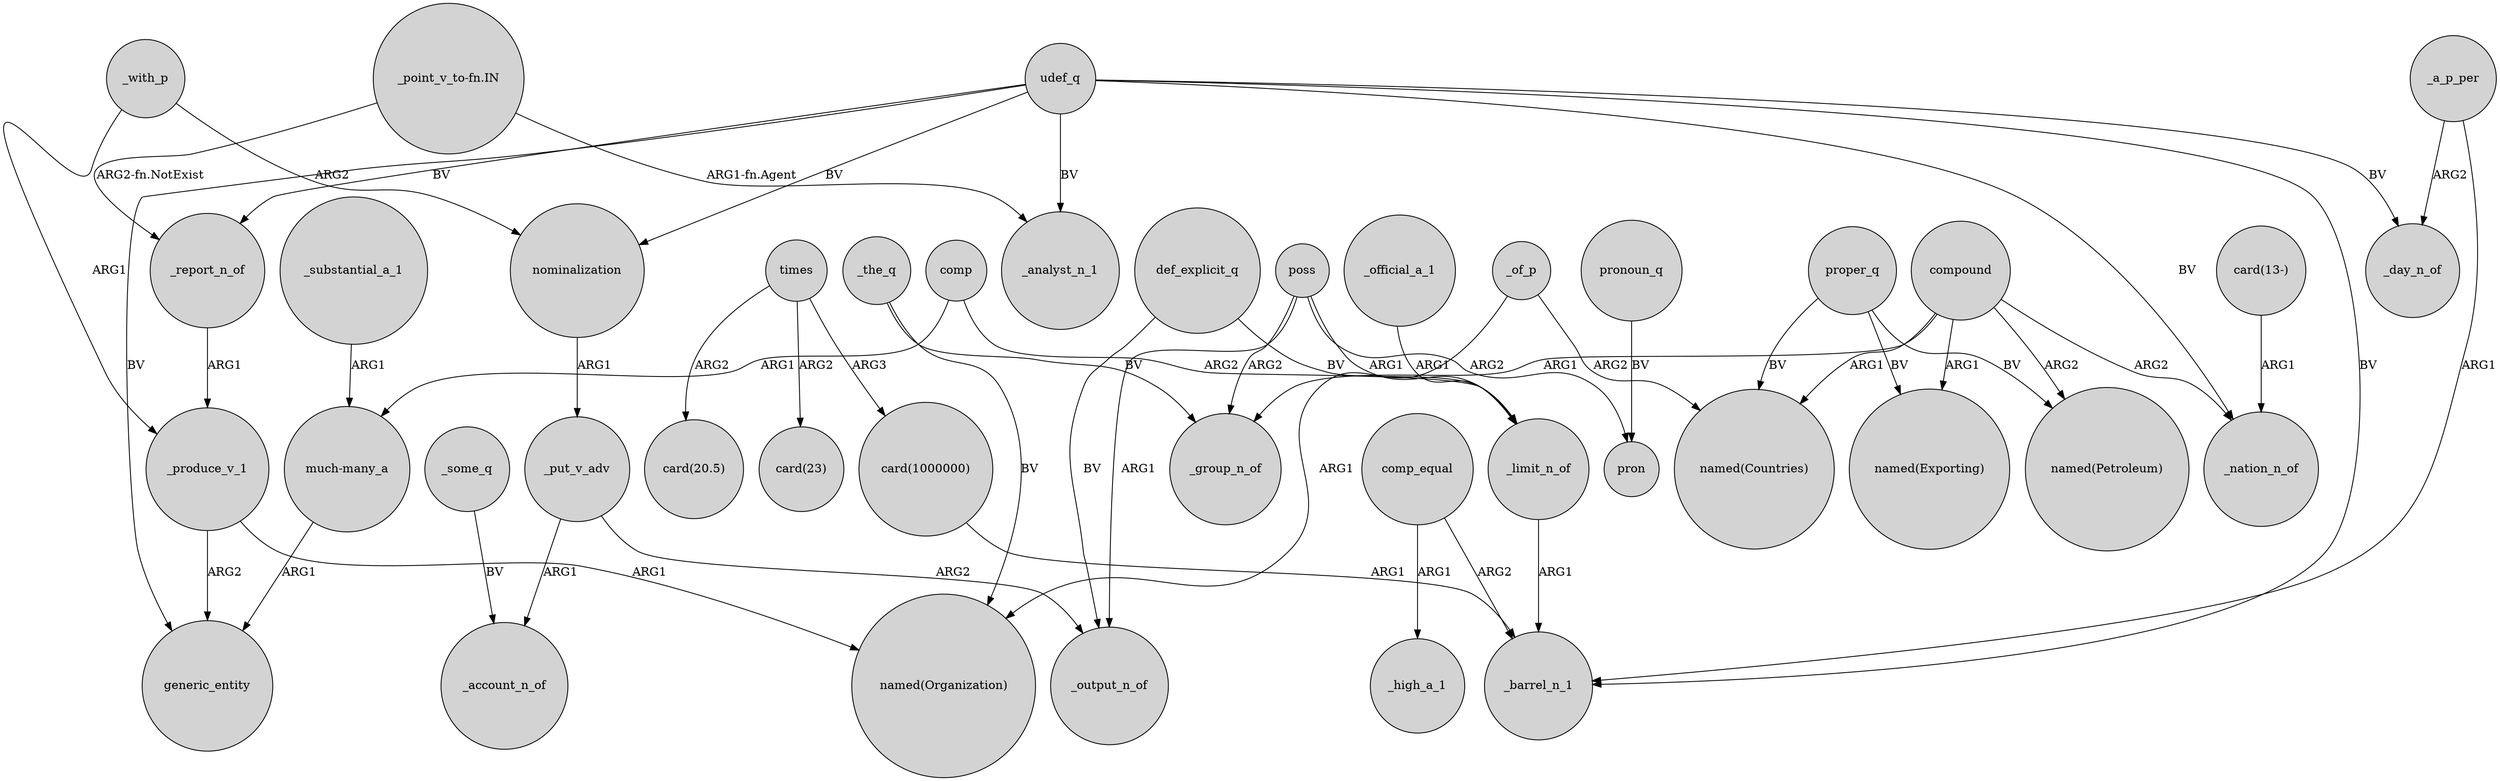 digraph {
	node [shape=circle style=filled]
	_the_q -> "named(Organization)" [label=BV]
	proper_q -> "named(Petroleum)" [label=BV]
	times -> "card(23)" [label=ARG2]
	udef_q -> generic_entity [label=BV]
	_a_p_per -> _day_n_of [label=ARG2]
	poss -> pron [label=ARG2]
	poss -> _output_n_of [label=ARG1]
	_with_p -> nominalization [label=ARG2]
	"much-many_a" -> generic_entity [label=ARG1]
	_put_v_adv -> _account_n_of [label=ARG1]
	"card(1000000)" -> _barrel_n_1 [label=ARG1]
	comp_equal -> _high_a_1 [label=ARG1]
	udef_q -> _report_n_of [label=BV]
	_report_n_of -> _produce_v_1 [label=ARG1]
	udef_q -> _day_n_of [label=BV]
	_some_q -> _account_n_of [label=BV]
	_the_q -> _group_n_of [label=BV]
	_of_p -> "named(Organization)" [label=ARG1]
	times -> "card(20.5)" [label=ARG2]
	compound -> "named(Countries)" [label=ARG1]
	_of_p -> "named(Countries)" [label=ARG2]
	comp -> _limit_n_of [label=ARG2]
	poss -> _limit_n_of [label=ARG1]
	def_explicit_q -> _output_n_of [label=BV]
	compound -> _nation_n_of [label=ARG2]
	compound -> "named(Petroleum)" [label=ARG2]
	_official_a_1 -> _limit_n_of [label=ARG1]
	pronoun_q -> pron [label=BV]
	_a_p_per -> _barrel_n_1 [label=ARG1]
	"_point_v_to-fn.IN" -> _report_n_of [label="ARG2-fn.NotExist"]
	comp -> "much-many_a" [label=ARG1]
	proper_q -> "named(Countries)" [label=BV]
	nominalization -> _put_v_adv [label=ARG1]
	udef_q -> _nation_n_of [label=BV]
	times -> "card(1000000)" [label=ARG3]
	compound -> _group_n_of [label=ARG1]
	_put_v_adv -> _output_n_of [label=ARG2]
	poss -> _group_n_of [label=ARG2]
	_produce_v_1 -> generic_entity [label=ARG2]
	_limit_n_of -> _barrel_n_1 [label=ARG1]
	udef_q -> nominalization [label=BV]
	_with_p -> _produce_v_1 [label=ARG1]
	"card(13-)" -> _nation_n_of [label=ARG1]
	compound -> "named(Exporting)" [label=ARG1]
	udef_q -> _barrel_n_1 [label=BV]
	_produce_v_1 -> "named(Organization)" [label=ARG1]
	def_explicit_q -> _limit_n_of [label=BV]
	_substantial_a_1 -> "much-many_a" [label=ARG1]
	udef_q -> _analyst_n_1 [label=BV]
	comp_equal -> _barrel_n_1 [label=ARG2]
	"_point_v_to-fn.IN" -> _analyst_n_1 [label="ARG1-fn.Agent"]
	proper_q -> "named(Exporting)" [label=BV]
}
